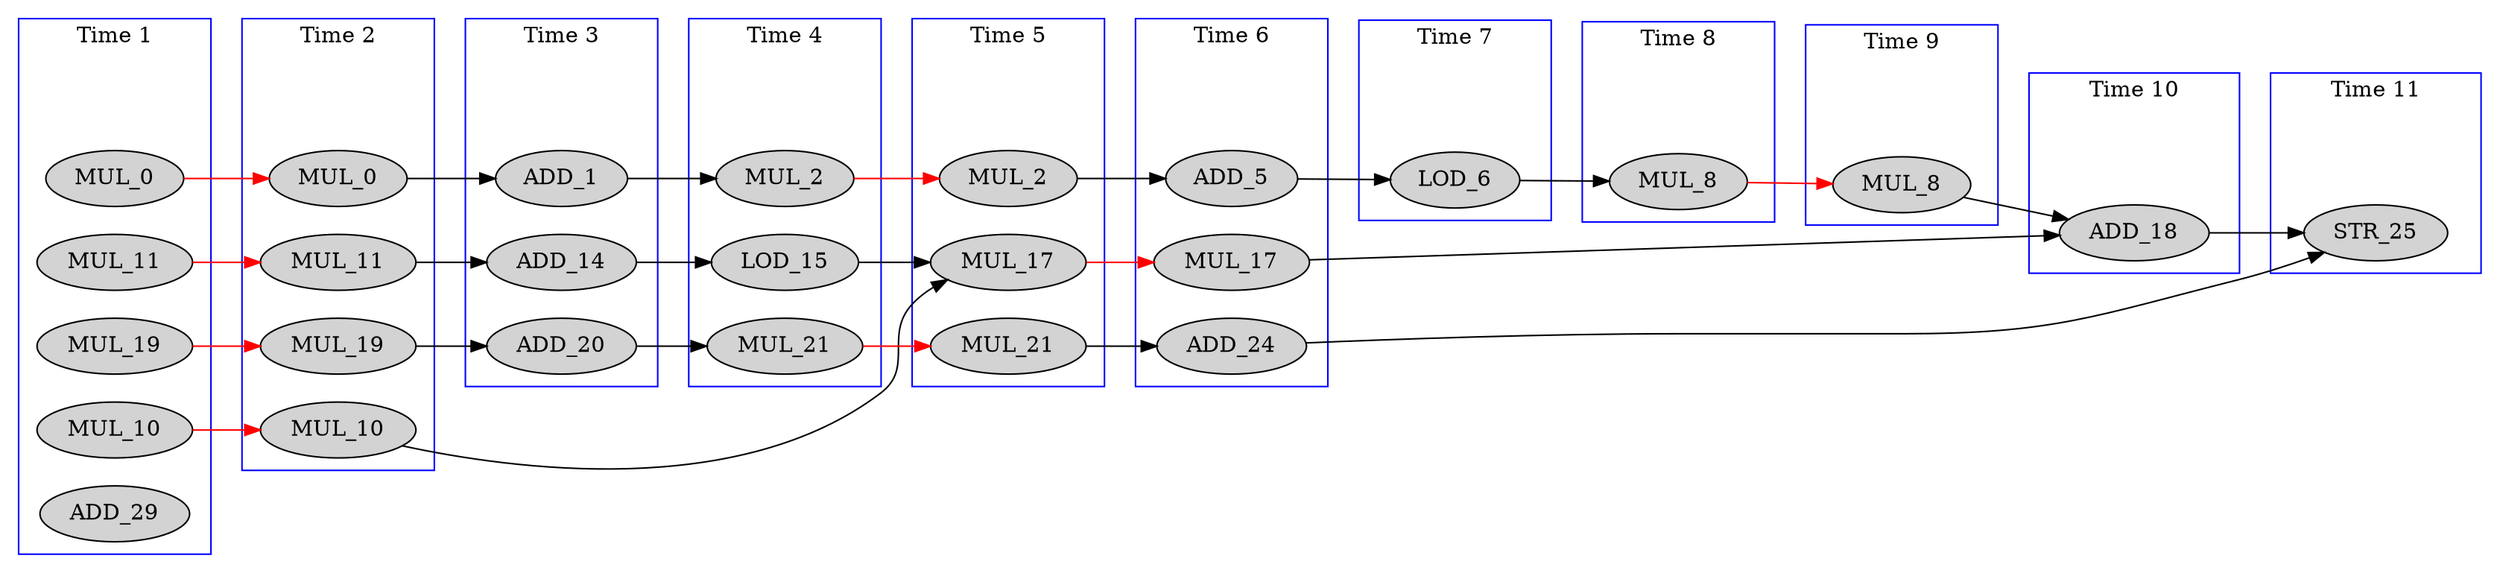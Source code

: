 digraph horner_bezier_surf_dfg__12 {
  rankdir = LR;
  newrank="true"
  subgraph cluster_1 {
    rank=same;
    node [style=filled];
    label = "Time 1";
    color = blue;
    pseudo_1 [style=invis];
    MUL_0_0 [label=MUL_0]
    MUL_10_0 [label=MUL_10]
    MUL_11_0 [label=MUL_11]
    MUL_19_0 [label=MUL_19]
    ADD_29
  }
  subgraph cluster_2 {
    rank=same;
    node [style=filled];
    label = "Time 2";
    color = blue;
    pseudo_2 [style=invis];
    MUL_0_1 [label=MUL_0]
    MUL_10_1 [label=MUL_10]
    MUL_11_1 [label=MUL_11]
    MUL_19_1 [label=MUL_19]
  }
  subgraph cluster_3 {
    rank=same;
    node [style=filled];
    label = "Time 3";
    color = blue;
    pseudo_3 [style=invis];
    ADD_1
    ADD_14
    ADD_20
  }
  subgraph cluster_4 {
    rank=same;
    node [style=filled];
    label = "Time 4";
    color = blue;
    pseudo_4 [style=invis];
    MUL_2_0 [label=MUL_2]
    LOD_15
    MUL_21_0 [label=MUL_21]
  }
  subgraph cluster_5 {
    rank=same;
    node [style=filled];
    label = "Time 5";
    color = blue;
    pseudo_5 [style=invis];
    MUL_2_1 [label=MUL_2]
    MUL_17_0 [label=MUL_17]
    MUL_21_1 [label=MUL_21]
  }
  subgraph cluster_6 {
    rank=same;
    node [style=filled];
    label = "Time 6";
    color = blue;
    pseudo_6 [style=invis];
    ADD_5
    MUL_17_1 [label=MUL_17]
    ADD_24
  }
  subgraph cluster_7 {
    rank=same;
    node [style=filled];
    label = "Time 7";
    color = blue;
    pseudo_7 [style=invis];
    LOD_6
  }
  subgraph cluster_8 {
    rank=same;
    node [style=filled];
    label = "Time 8";
    color = blue;
    pseudo_8 [style=invis];
    MUL_8_0 [label=MUL_8]
  }
  subgraph cluster_9 {
    rank=same;
    node [style=filled];
    label = "Time 9";
    color = blue;
    pseudo_9 [style=invis];
    MUL_8_1 [label=MUL_8]
  }
  subgraph cluster_10 {
    rank=same;
    node [style=filled];
    label = "Time 10";
    color = blue;
    pseudo_10 [style=invis];
    ADD_18
  }
  subgraph cluster_11 {
    rank=same;
    node [style=filled];
    label = "Time 11";
    color = blue;
    pseudo_11 [style=invis];
    STR_25
  }
    pseudo_1->pseudo_2 [style=invis];
    pseudo_2->pseudo_3 [style=invis];
    pseudo_3->pseudo_4 [style=invis];
    pseudo_4->pseudo_5 [style=invis];
    pseudo_5->pseudo_6 [style=invis];
    pseudo_6->pseudo_7 [style=invis];
    pseudo_7->pseudo_8 [style=invis];
    pseudo_8->pseudo_9 [style=invis];
    pseudo_9->pseudo_10 [style=invis];
    pseudo_10->pseudo_11 [style=invis];
    MUL_0_0 -> MUL_0_1 [color=red];
    MUL_2_0 -> MUL_2_1 [color=red];
    MUL_8_0 -> MUL_8_1 [color=red];
    MUL_10_0 -> MUL_10_1 [color=red];
    MUL_11_0 -> MUL_11_1 [color=red];
    MUL_17_0 -> MUL_17_1 [color=red];
    MUL_19_0 -> MUL_19_1 [color=red];
    MUL_21_0 -> MUL_21_1 [color=red];
    MUL_0_1 -> ADD_1 [ name = 0 ];
    ADD_1 -> MUL_2_0 [ name = 1 ];
    MUL_2_1 -> ADD_5 [ name = 2 ];
    ADD_5 -> LOD_6 [ name = 3 ];
    LOD_6 -> MUL_8_0 [ name = 4 ];
    MUL_8_1 -> ADD_18 [ name = 5 ];
    MUL_10_1 -> MUL_17_0 [ name = 6 ];
    MUL_11_1 -> ADD_14 [ name = 7 ];
    ADD_14 -> LOD_15 [ name = 8 ];
    LOD_15 -> MUL_17_0 [ name = 9 ];
    MUL_17_1 -> ADD_18 [ name = 10 ];
    ADD_18 -> STR_25 [ name = 11 ];
    MUL_19_1 -> ADD_20 [ name = 12 ];
    ADD_20 -> MUL_21_0 [ name = 13 ];
    MUL_21_1 -> ADD_24 [ name = 14 ];
    ADD_24 -> STR_25 [ name = 15 ];
}